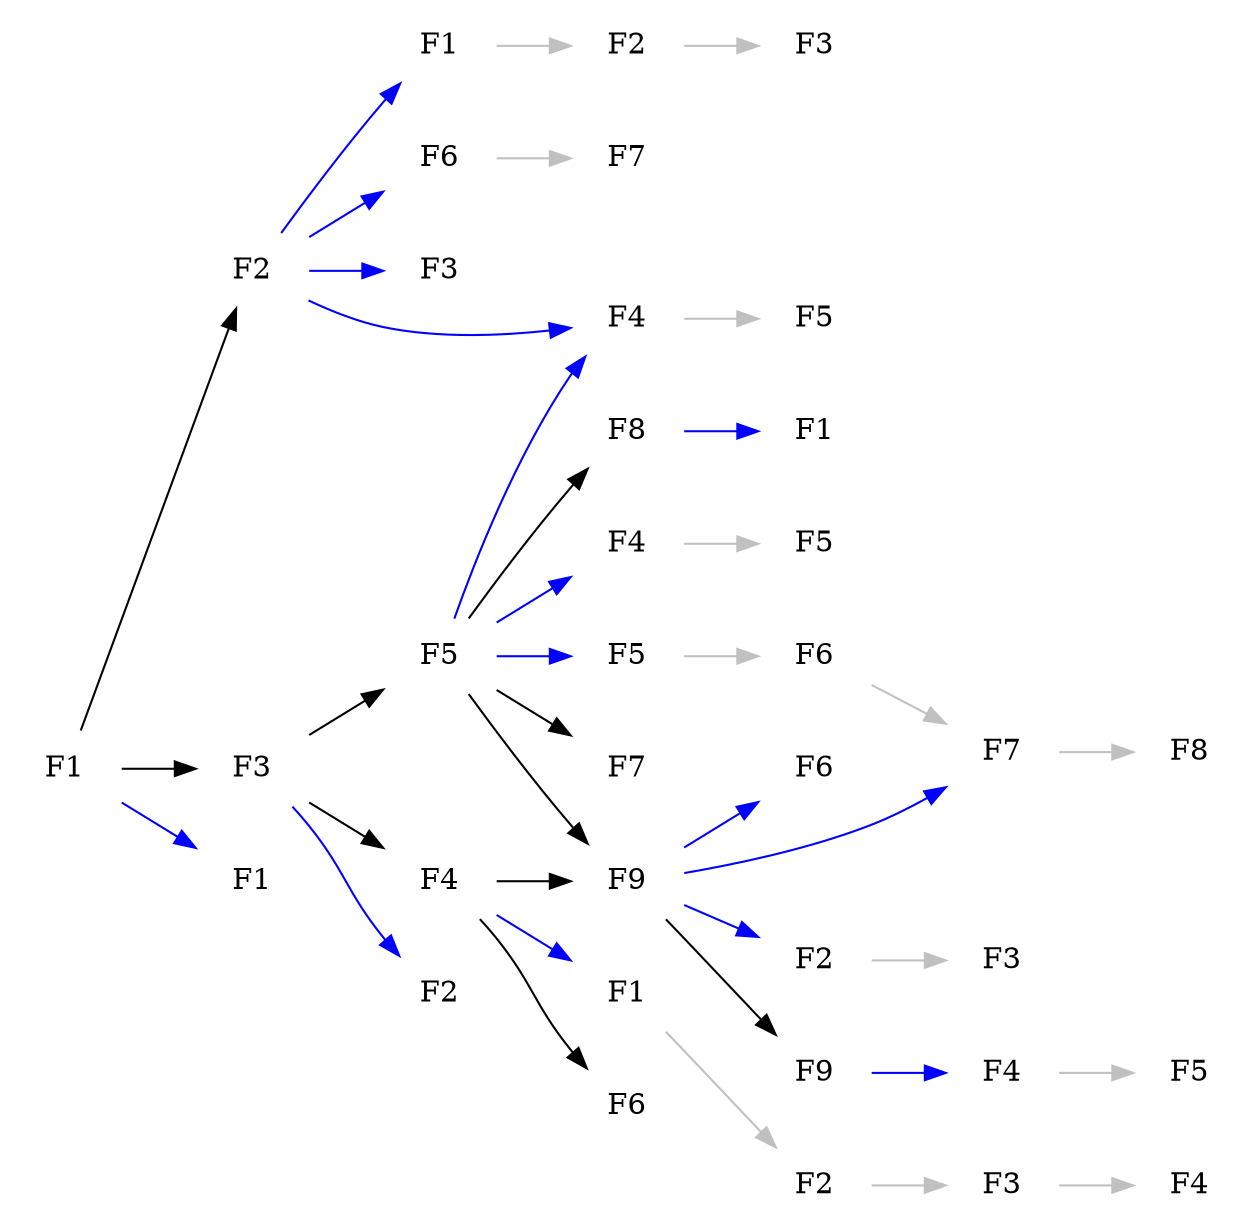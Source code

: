digraph scrin
{
  rankdir=LR

  //build nodes
  build_F1[label="F1", color="white", shape="rect", image="tabs4keyb_scrin_build_F1.png"]
  build_F2[label="F2", color="white", shape="rect", image="tabs4keyb_scrin_build_F2.png"]
  build_F3[label="F3", color="white", shape="rect", image="tabs4keyb_scrin_build_F3.png"]
  build_F4[label="F4", color="white", shape="rect", image="tabs4keyb_scrin_build_F4.png"]
  build_F5[label="F5", color="white", shape="rect", image="tabs4keyb_scrin_build_F5.png"]
  build_F6[label="F6", color="white", shape="rect", image="tabs4keyb_scrin_build_F6.png"]
  build_F7[label="F7", color="white", shape="rect", image="tabs4keyb_scrin_build_F7.png"]
  build_F8[label="F8", color="white", shape="rect", image="tabs4keyb_scrin_build_F8.png"]
  build_F9[label="F9", color="white", shape="rect", image="tabs4keyb_scrin_build_F9.png"]
  build_F10[label="F9", color="white", shape="rect", image="tabs4keyb_scrin_build_F10.png"]
  //shield nodes
  shield_F1[label="F1", color="white", shape="rect", image="tabs4keyb_scrin_shield_F1.png"]
  shield_F2[label="F2", color="white", shape="rect", image="tabs4keyb_scrin_shield_F2.png"]
  shield_F3[label="F3", color="white", shape="rect", image="tabs4keyb_scrin_shield_F3.png"]
  shield_F4[label="F4", color="white", shape="rect", image="tabs4keyb_scrin_shield_F4.png"]
  shield_F5[label="F5", color="white", shape="rect", image="tabs4keyb_scrin_shield_F5.png"]
  shield_F6[label="F6", color="white", shape="rect", image="tabs4keyb_scrin_shield_F6.png"]
  shield_F7[label="F7", color="white", shape="rect", image="tabs4keyb_scrin_shield_F7.png"]
  //walk nodes
  walk_F1[label="F1", color="white", shape="rect", image="tabs4keyb_scrin_walk_F1.png"]
  walk_F2[label="F2", color="white", shape="rect", image="tabs4keyb_scrin_walk_F2.png"]
  walk_F3[label="F3", color="white", shape="rect", image="tabs4keyb_scrin_walk_F3.png"]
  walk_F4[label="F4", color="white", shape="rect", image="tabs4keyb_scrin_walk_F4.png"]
  walk_F5[label="F5", color="white", shape="rect", image="tabs4keyb_scrin_walk_F5.png"]
  walk_F6[label="F6", color="white", shape="rect", image="tabs4keyb_scrin_walk_F6.png"]
  //vehicle nodes
  vehicle_F1[label="F1", color="white", shape="rect", image="tabs4keyb_scrin_vehicle_F1.png"]
  vehicle_F2[label="F2", color="white", shape="rect", image="tabs4keyb_scrin_vehicle_F2.png"]
  vehicle_F3[label="F3", color="white", shape="rect", image="tabs4keyb_scrin_vehicle_F3.png"]
  vehicle_F4[label="F4", color="white", shape="rect", image="tabs4keyb_scrin_vehicle_F4.png"]
  vehicle_F5[label="F5", color="white", shape="rect", image="tabs4keyb_scrin_vehicle_F5.png"]
  vehicle_F6[label="F6", color="white", shape="rect", image="tabs4keyb_scrin_vehicle_F6.png"]
  vehicle_F7[label="F7", color="white", shape="rect", image="tabs4keyb_scrin_vehicle_F7.png"]
  vehicle_F8[label="F8", color="white", shape="rect", image="tabs4keyb_scrin_vehicle_F8.png"]
  //air nodes
  air_F1[label="F1", color="white", shape="rect", image="tabs4keyb_scrin_air_F1.png"]
  air_F2[label="F2", color="white", shape="rect", image="tabs4keyb_scrin_air_F2.png"]
  air_F3[label="F3", color="white", shape="rect", image="tabs4keyb_scrin_air_F3.png"]
  air_F4[label="F4", color="white", shape="rect", image="tabs4keyb_scrin_air_F4.png"]
  air_F5[label="F5", color="white", shape="rect", image="tabs4keyb_scrin_air_F5.png"]

  ///build links
  build_F1 -> build_F2
  build_F1 -> build_F3
  build_F3 -> build_F4
  build_F3 -> build_F5
  build_F4 -> build_F6
  build_F5 -> build_F7
  build_F5 -> build_F8
  build_F5 -> build_F9
  build_F4 -> build_F9
  build_F9 -> build_F10
  ///shield links
  build_F1 -> shield_F1[color="blue"]
  build_F3 -> shield_F2[color="blue"]
  build_F2 -> shield_F3[color="blue"]
  build_F2 -> shield_F4[color="blue"]
  build_F5 -> shield_F4[color="blue"]
              shield_F4 -> shield_F5[color="gray"]
  build_F2 -> shield_F6[color="blue"]
              shield_F6 -> shield_F7[color="gray"]
  ///walk links
  build_F2 -> walk_F1[color="blue"]
              walk_F1 -> walk_F2[color="gray"]
              walk_F2 -> walk_F3[color="gray"]
  build_F5 -> walk_F4[color="blue"]
              walk_F4 -> walk_F5[color="gray"]
  build_F9 -> walk_F6[color="blue"]
  ///vehicle links
  build_F4 -> vehicle_F1[color="blue"]
              vehicle_F1 -> vehicle_F2[color="gray"]
              vehicle_F2 -> vehicle_F3[color="gray"]
              vehicle_F3 -> vehicle_F4[color="gray"]
  build_F5 -> vehicle_F5[color="blue"]
              vehicle_F5 -> vehicle_F6[color="gray"]
              vehicle_F6 -> vehicle_F7[color="gray"]
  build_F9 -> vehicle_F7[color="blue"]
              vehicle_F7 -> vehicle_F8[color="gray"]
  ///air links
  build_F8 -> air_F1[color="blue"]
  build_F9 -> air_F2[color="blue"]
              air_F2 -> air_F3[color="gray"]
  build_F10 -> air_F4[color="blue"]
              air_F4 -> air_F5[color="gray"]
}
